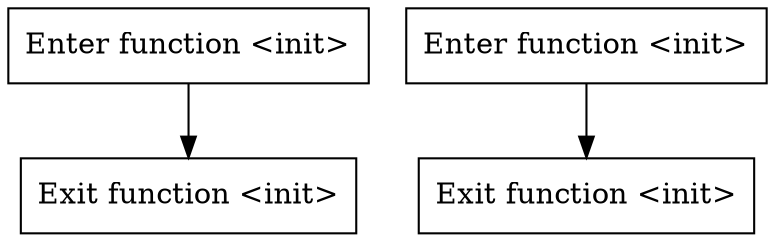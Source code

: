 digraph initBlock_kt {
graph [splines=ortho]

subgraph <init> {
  0 [shape=box label="Enter function <init>"];
  1 [shape=box label="Exit function <init>"];

  0 -> {1};
}

subgraph <init> {
  2 [shape=box label="Enter function <init>"];
  3 [shape=box label="Exit function <init>"];

  2 -> {3};
}

}
